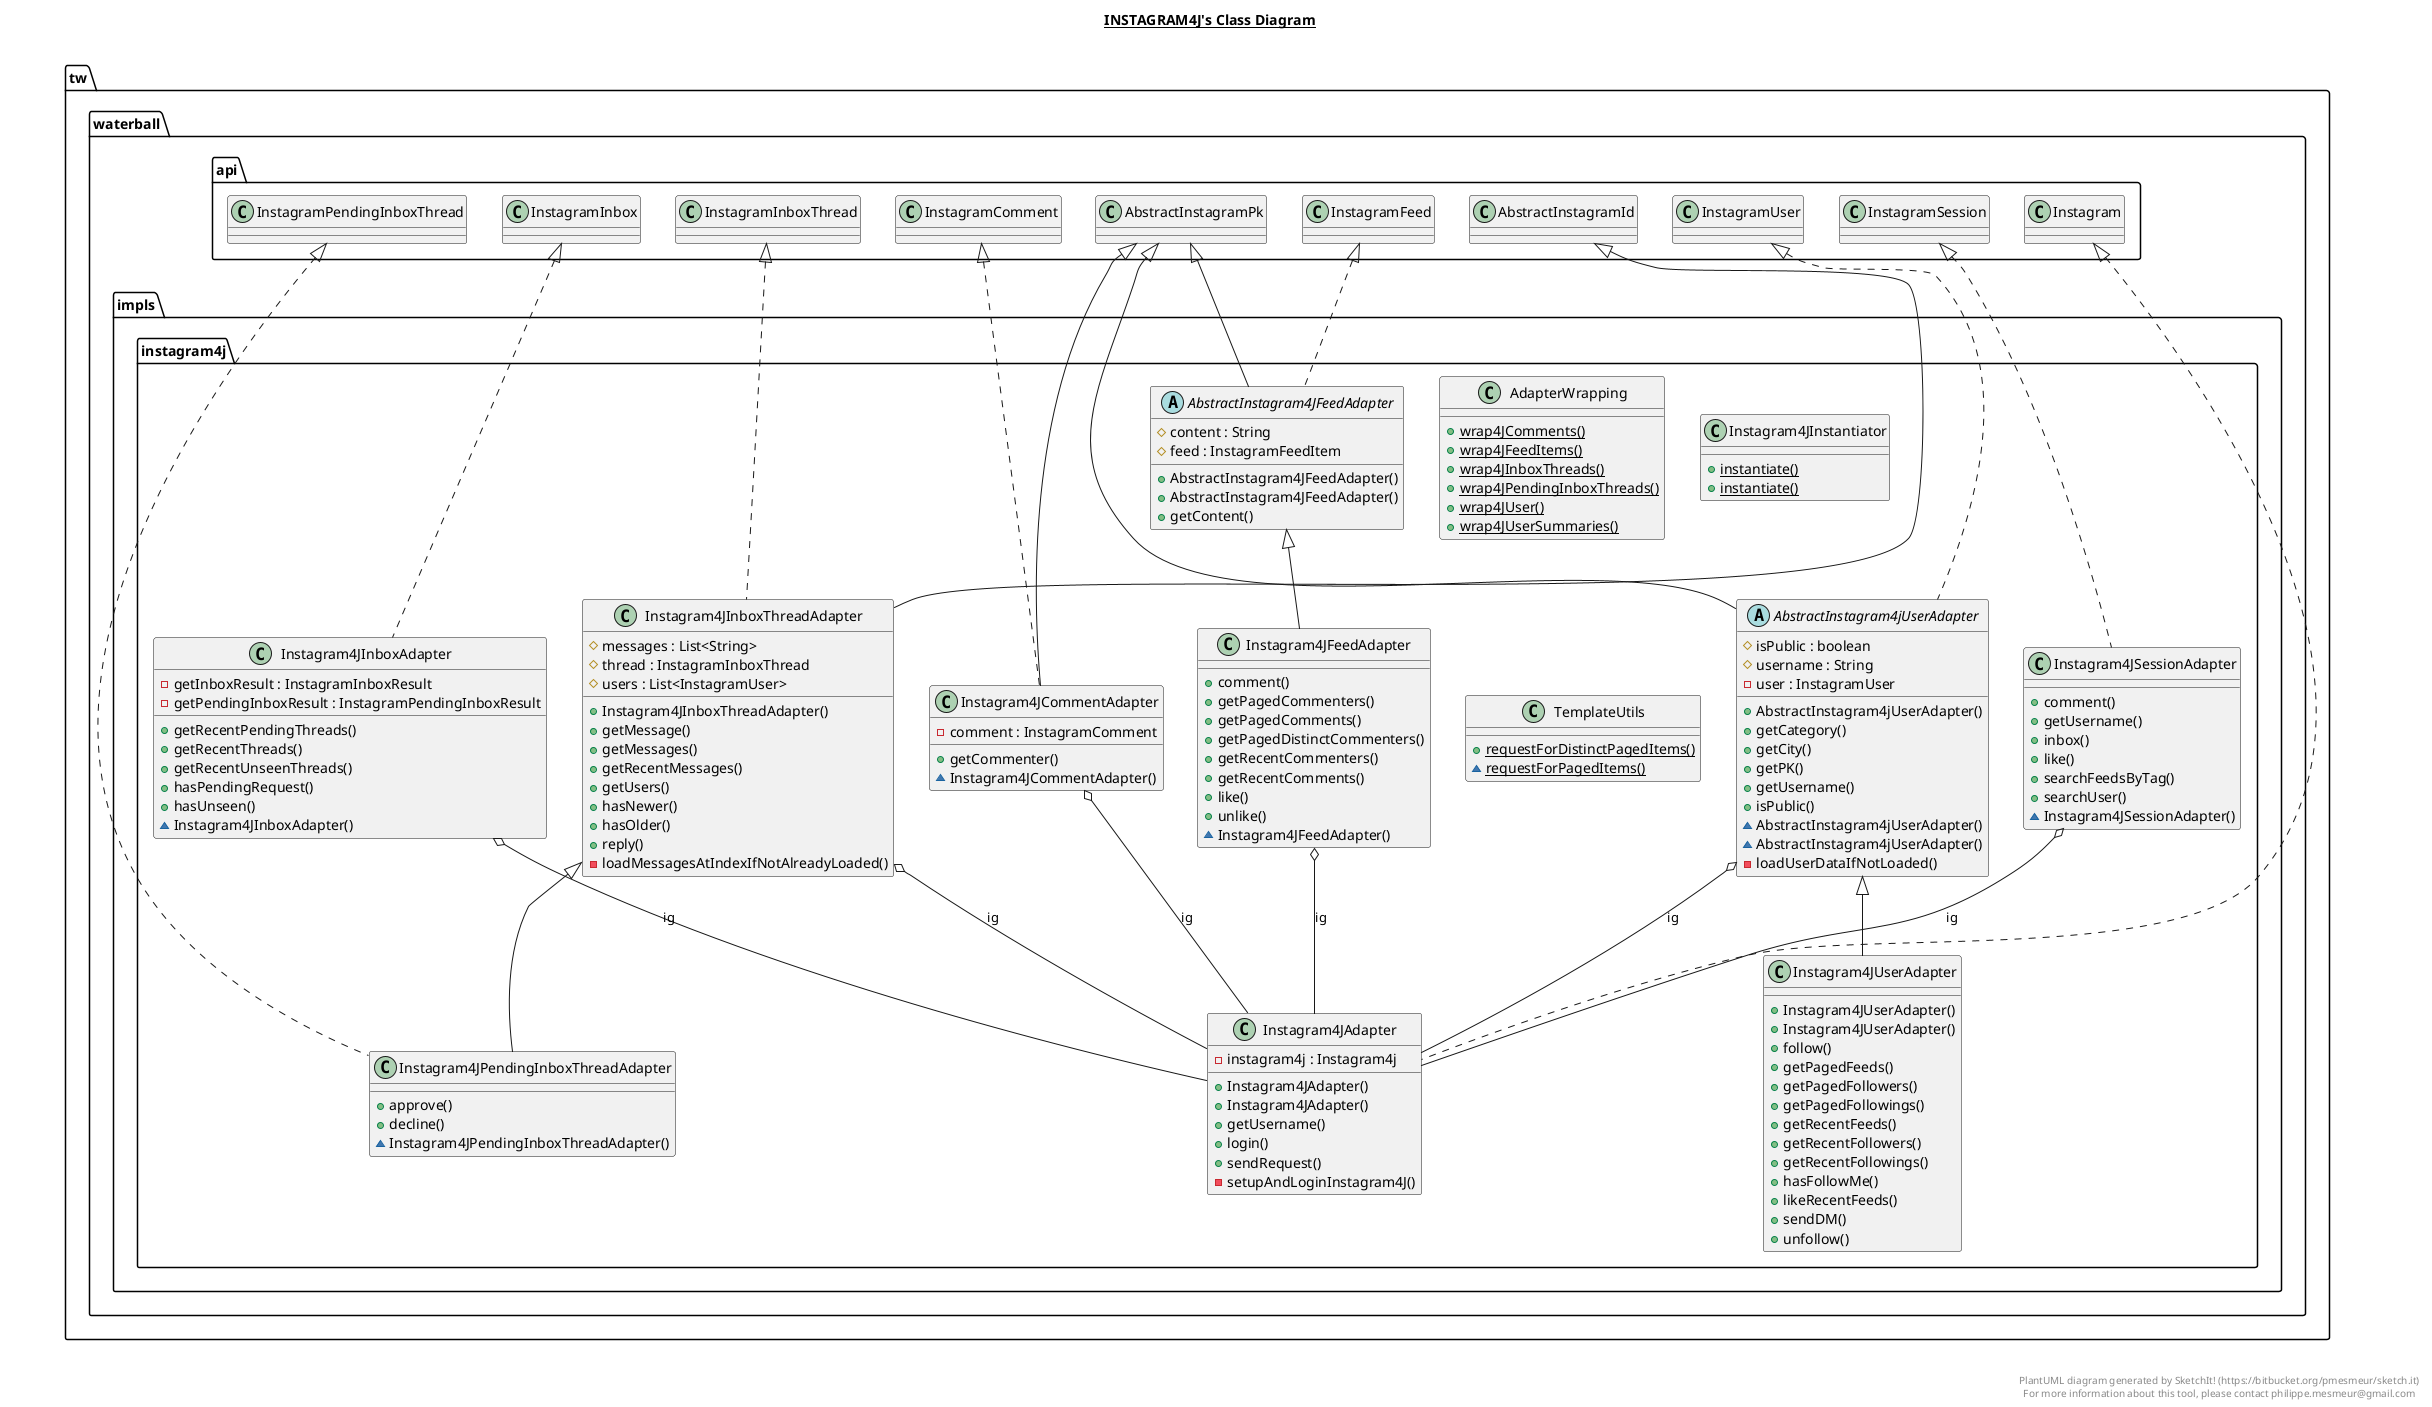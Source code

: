 @startuml

title __INSTAGRAM4J's Class Diagram__\n

  namespace tw.waterball.impls.instagram4j {
    abstract class tw.waterball.impls.instagram4j.AbstractInstagram4JFeedAdapter {
        # content : String
        # feed : InstagramFeedItem
        + AbstractInstagram4JFeedAdapter()
        + AbstractInstagram4JFeedAdapter()
        + getContent()
    }
  }
  

  namespace tw.waterball.impls.instagram4j {
    abstract class tw.waterball.impls.instagram4j.AbstractInstagram4jUserAdapter {
        # isPublic : boolean
        # username : String
        - user : InstagramUser
        + AbstractInstagram4jUserAdapter()
        + getCategory()
        + getCity()
        + getPK()
        + getUsername()
        + isPublic()
        ~ AbstractInstagram4jUserAdapter()
        ~ AbstractInstagram4jUserAdapter()
        - loadUserDataIfNotLoaded()
    }
  }
  

  namespace tw.waterball.impls.instagram4j {
    class tw.waterball.impls.instagram4j.AdapterWrapping {
        {static} + wrap4JComments()
        {static} + wrap4JFeedItems()
        {static} + wrap4JInboxThreads()
        {static} + wrap4JPendingInboxThreads()
        {static} + wrap4JUser()
        {static} + wrap4JUserSummaries()
    }
  }
  

  namespace tw.waterball.impls.instagram4j {
    class tw.waterball.impls.instagram4j.Instagram4JAdapter {
        - instagram4j : Instagram4j
        + Instagram4JAdapter()
        + Instagram4JAdapter()
        + getUsername()
        + login()
        + sendRequest()
        - setupAndLoginInstagram4J()
    }
  }
  

  namespace tw.waterball.impls.instagram4j {
    class tw.waterball.impls.instagram4j.Instagram4JCommentAdapter {
        - comment : InstagramComment
        + getCommenter()
        ~ Instagram4JCommentAdapter()
    }
  }
  

  namespace tw.waterball.impls.instagram4j {
    class tw.waterball.impls.instagram4j.Instagram4JFeedAdapter {
        + comment()
        + getPagedCommenters()
        + getPagedComments()
        + getPagedDistinctCommenters()
        + getRecentCommenters()
        + getRecentComments()
        + like()
        + unlike()
        ~ Instagram4JFeedAdapter()
    }
  }
  

  namespace tw.waterball.impls.instagram4j {
    class tw.waterball.impls.instagram4j.Instagram4JInboxAdapter {
        - getInboxResult : InstagramInboxResult
        - getPendingInboxResult : InstagramPendingInboxResult
        + getRecentPendingThreads()
        + getRecentThreads()
        + getRecentUnseenThreads()
        + hasPendingRequest()
        + hasUnseen()
        ~ Instagram4JInboxAdapter()
    }
  }
  

  namespace tw.waterball.impls.instagram4j {
    class tw.waterball.impls.instagram4j.Instagram4JInboxThreadAdapter {
        # messages : List<String>
        # thread : InstagramInboxThread
        # users : List<InstagramUser>
        + Instagram4JInboxThreadAdapter()
        + getMessage()
        + getMessages()
        + getRecentMessages()
        + getUsers()
        + hasNewer()
        + hasOlder()
        + reply()
        - loadMessagesAtIndexIfNotAlreadyLoaded()
    }
  }
  

  namespace tw.waterball.impls.instagram4j {
    class tw.waterball.impls.instagram4j.Instagram4JInstantiator {
        {static} + instantiate()
        {static} + instantiate()
    }
  }
  

  namespace tw.waterball.impls.instagram4j {
    class tw.waterball.impls.instagram4j.Instagram4JPendingInboxThreadAdapter {
        + approve()
        + decline()
        ~ Instagram4JPendingInboxThreadAdapter()
    }
  }
  

  namespace tw.waterball.impls.instagram4j {
    class tw.waterball.impls.instagram4j.Instagram4JSessionAdapter {
        + comment()
        + getUsername()
        + inbox()
        + like()
        + searchFeedsByTag()
        + searchUser()
        ~ Instagram4JSessionAdapter()
    }
  }
  

  namespace tw.waterball.impls.instagram4j {
    class tw.waterball.impls.instagram4j.Instagram4JUserAdapter {
        + Instagram4JUserAdapter()
        + Instagram4JUserAdapter()
        + follow()
        + getPagedFeeds()
        + getPagedFollowers()
        + getPagedFollowings()
        + getRecentFeeds()
        + getRecentFollowers()
        + getRecentFollowings()
        + hasFollowMe()
        + likeRecentFeeds()
        + sendDM()
        + unfollow()
    }
  }
  

  namespace tw.waterball.impls.instagram4j {
    class tw.waterball.impls.instagram4j.TemplateUtils {
        {static} + requestForDistinctPagedItems()
        {static} ~ requestForPagedItems()
    }
  }
  

  tw.waterball.impls.instagram4j.AbstractInstagram4JFeedAdapter .up.|> tw.waterball.api.InstagramFeed
  tw.waterball.impls.instagram4j.AbstractInstagram4JFeedAdapter -up-|> tw.waterball.api.AbstractInstagramPk
  tw.waterball.impls.instagram4j.AbstractInstagram4jUserAdapter .up.|> tw.waterball.api.InstagramUser
  tw.waterball.impls.instagram4j.AbstractInstagram4jUserAdapter -up-|> tw.waterball.api.AbstractInstagramPk
  tw.waterball.impls.instagram4j.AbstractInstagram4jUserAdapter o-- tw.waterball.impls.instagram4j.Instagram4JAdapter : ig
  tw.waterball.impls.instagram4j.Instagram4JAdapter .up.|> tw.waterball.api.Instagram
  tw.waterball.impls.instagram4j.Instagram4JCommentAdapter .up.|> tw.waterball.api.InstagramComment
  tw.waterball.impls.instagram4j.Instagram4JCommentAdapter -up-|> tw.waterball.api.AbstractInstagramPk
  tw.waterball.impls.instagram4j.Instagram4JCommentAdapter o-- tw.waterball.impls.instagram4j.Instagram4JAdapter : ig
  tw.waterball.impls.instagram4j.Instagram4JFeedAdapter -up-|> tw.waterball.impls.instagram4j.AbstractInstagram4JFeedAdapter
  tw.waterball.impls.instagram4j.Instagram4JFeedAdapter o-- tw.waterball.impls.instagram4j.Instagram4JAdapter : ig
  tw.waterball.impls.instagram4j.Instagram4JInboxAdapter .up.|> tw.waterball.api.InstagramInbox
  tw.waterball.impls.instagram4j.Instagram4JInboxAdapter o-- tw.waterball.impls.instagram4j.Instagram4JAdapter : ig
  tw.waterball.impls.instagram4j.Instagram4JInboxThreadAdapter .up.|> tw.waterball.api.InstagramInboxThread
  tw.waterball.impls.instagram4j.Instagram4JInboxThreadAdapter -up-|> tw.waterball.api.AbstractInstagramId
  tw.waterball.impls.instagram4j.Instagram4JInboxThreadAdapter o-- tw.waterball.impls.instagram4j.Instagram4JAdapter : ig
  tw.waterball.impls.instagram4j.Instagram4JPendingInboxThreadAdapter .up.|> tw.waterball.api.InstagramPendingInboxThread
  tw.waterball.impls.instagram4j.Instagram4JPendingInboxThreadAdapter -up-|> tw.waterball.impls.instagram4j.Instagram4JInboxThreadAdapter
  tw.waterball.impls.instagram4j.Instagram4JSessionAdapter .up.|> tw.waterball.api.InstagramSession
  tw.waterball.impls.instagram4j.Instagram4JSessionAdapter o-- tw.waterball.impls.instagram4j.Instagram4JAdapter : ig
  tw.waterball.impls.instagram4j.Instagram4JUserAdapter -up-|> tw.waterball.impls.instagram4j.AbstractInstagram4jUserAdapter


right footer


PlantUML diagram generated by SketchIt! (https://bitbucket.org/pmesmeur/sketch.it)
For more information about this tool, please contact philippe.mesmeur@gmail.com
endfooter

@enduml
